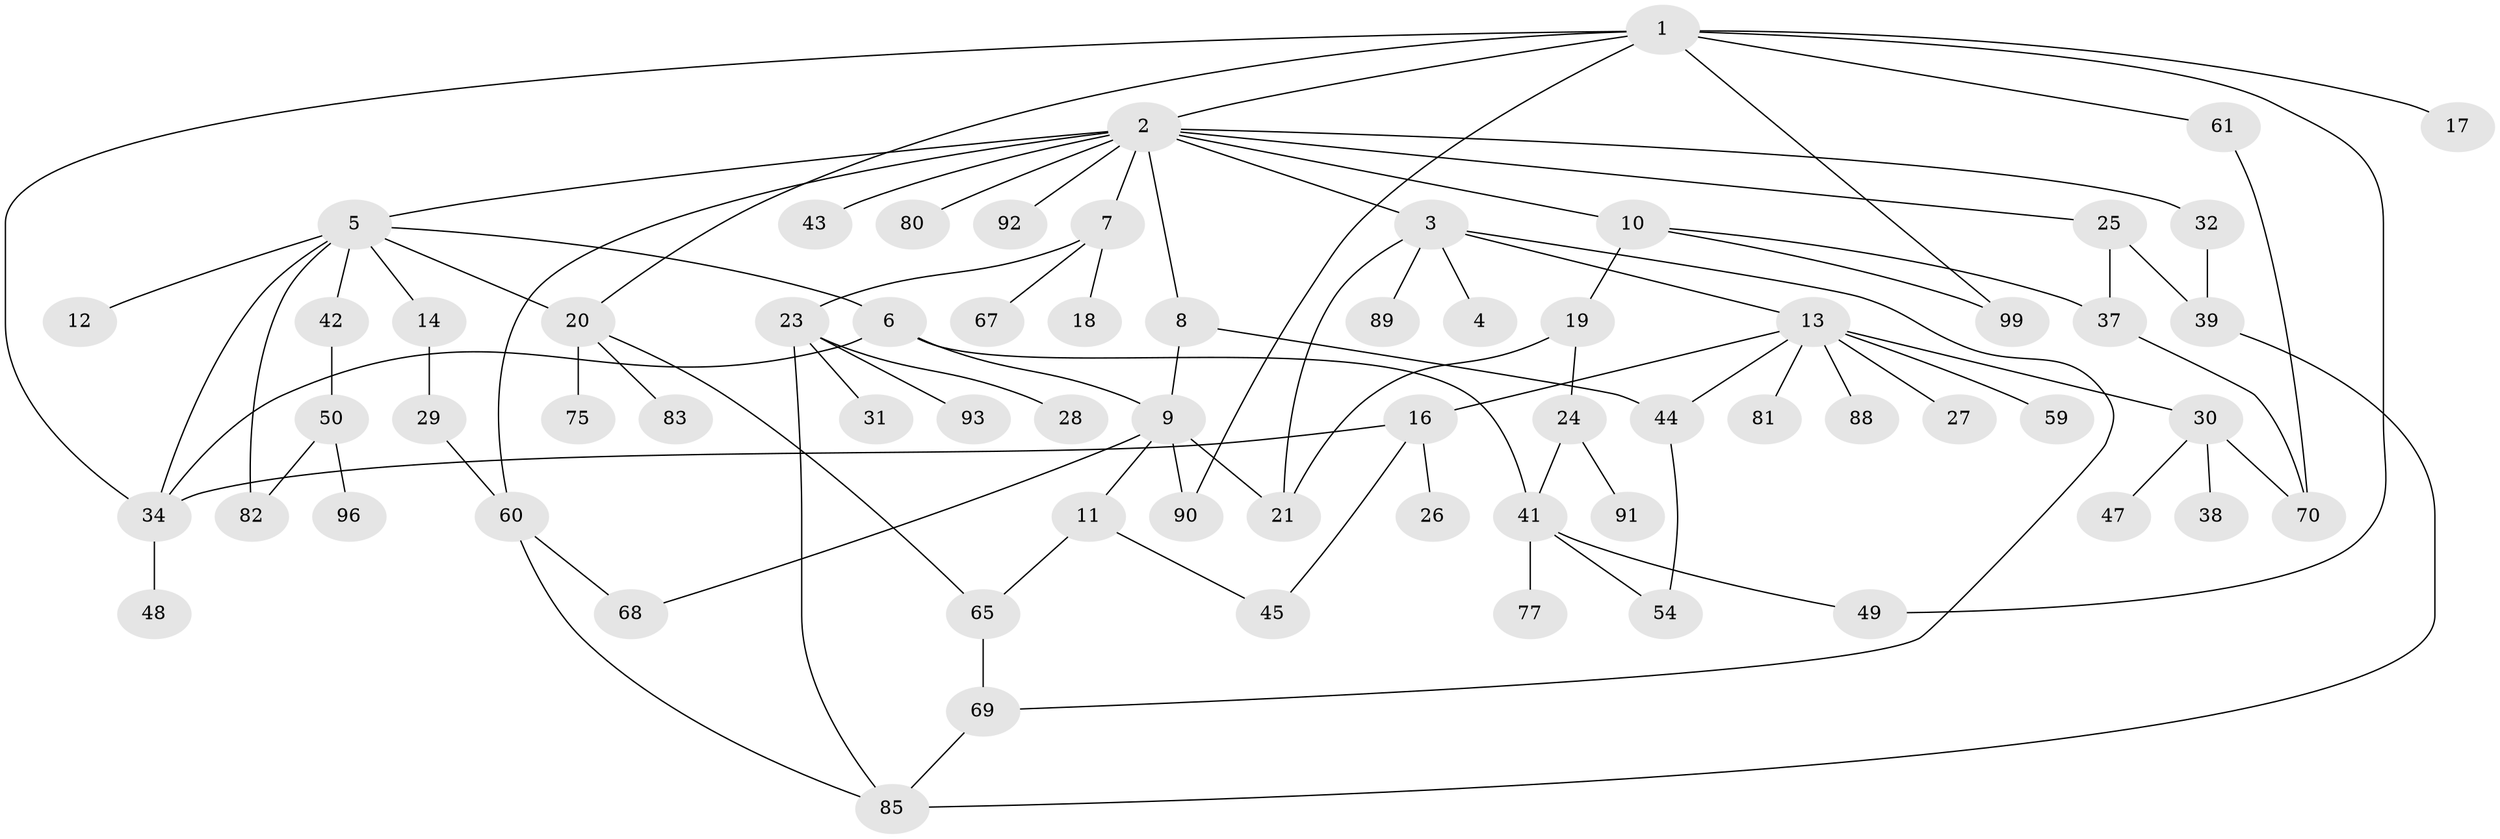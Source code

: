 // original degree distribution, {9: 0.02, 6: 0.02, 2: 0.24, 8: 0.01, 5: 0.04, 4: 0.11, 3: 0.19, 1: 0.36, 7: 0.01}
// Generated by graph-tools (version 1.1) at 2025/54/02/21/25 11:54:43]
// undirected, 67 vertices, 92 edges
graph export_dot {
graph [start="1"]
  node [color=gray90,style=filled];
  1 [super="+73"];
  2 [super="+15"];
  3 [super="+100"];
  4 [super="+72"];
  5 [super="+33"];
  6 [super="+74"];
  7 [super="+46"];
  8;
  9 [super="+57"];
  10 [super="+56"];
  11 [super="+78"];
  12;
  13 [super="+36"];
  14 [super="+63"];
  16;
  17;
  18;
  19 [super="+22"];
  20 [super="+53"];
  21 [super="+40"];
  23 [super="+79"];
  24 [super="+55"];
  25 [super="+71"];
  26;
  27 [super="+35"];
  28;
  29;
  30 [super="+62"];
  31 [super="+58"];
  32;
  34 [super="+66"];
  37;
  38;
  39 [super="+98"];
  41 [super="+52"];
  42;
  43;
  44;
  45 [super="+51"];
  47;
  48;
  49 [super="+95"];
  50 [super="+64"];
  54 [super="+87"];
  59;
  60 [super="+76"];
  61;
  65;
  67;
  68;
  69 [super="+86"];
  70 [super="+84"];
  75;
  77;
  80;
  81;
  82 [super="+97"];
  83;
  85;
  88 [super="+94"];
  89;
  90;
  91;
  92;
  93;
  96;
  99;
  1 -- 2;
  1 -- 17;
  1 -- 49;
  1 -- 61;
  1 -- 90;
  1 -- 99;
  1 -- 34;
  1 -- 20;
  2 -- 3;
  2 -- 5;
  2 -- 7;
  2 -- 8;
  2 -- 10;
  2 -- 32;
  2 -- 60;
  2 -- 80;
  2 -- 25;
  2 -- 43;
  2 -- 92;
  3 -- 4;
  3 -- 13;
  3 -- 21;
  3 -- 89;
  3 -- 69;
  5 -- 6;
  5 -- 12;
  5 -- 14;
  5 -- 20;
  5 -- 42;
  5 -- 82;
  5 -- 34;
  6 -- 34;
  6 -- 9;
  6 -- 41;
  7 -- 18;
  7 -- 23;
  7 -- 67;
  8 -- 9;
  8 -- 44;
  9 -- 11;
  9 -- 90;
  9 -- 68;
  9 -- 21;
  10 -- 19;
  10 -- 37;
  10 -- 99;
  11 -- 45;
  11 -- 65;
  13 -- 16;
  13 -- 27;
  13 -- 30;
  13 -- 59;
  13 -- 81;
  13 -- 88;
  13 -- 44;
  14 -- 29;
  16 -- 26;
  16 -- 45;
  16 -- 34;
  19 -- 24;
  19 -- 21;
  20 -- 75;
  20 -- 65;
  20 -- 83;
  23 -- 28;
  23 -- 31;
  23 -- 85;
  23 -- 93;
  24 -- 41;
  24 -- 91;
  25 -- 37;
  25 -- 39;
  29 -- 60;
  30 -- 38;
  30 -- 47;
  30 -- 70;
  32 -- 39;
  34 -- 48;
  37 -- 70;
  39 -- 85;
  41 -- 54;
  41 -- 49;
  41 -- 77;
  42 -- 50;
  44 -- 54;
  50 -- 82;
  50 -- 96;
  60 -- 68;
  60 -- 85;
  61 -- 70;
  65 -- 69;
  69 -- 85;
}
